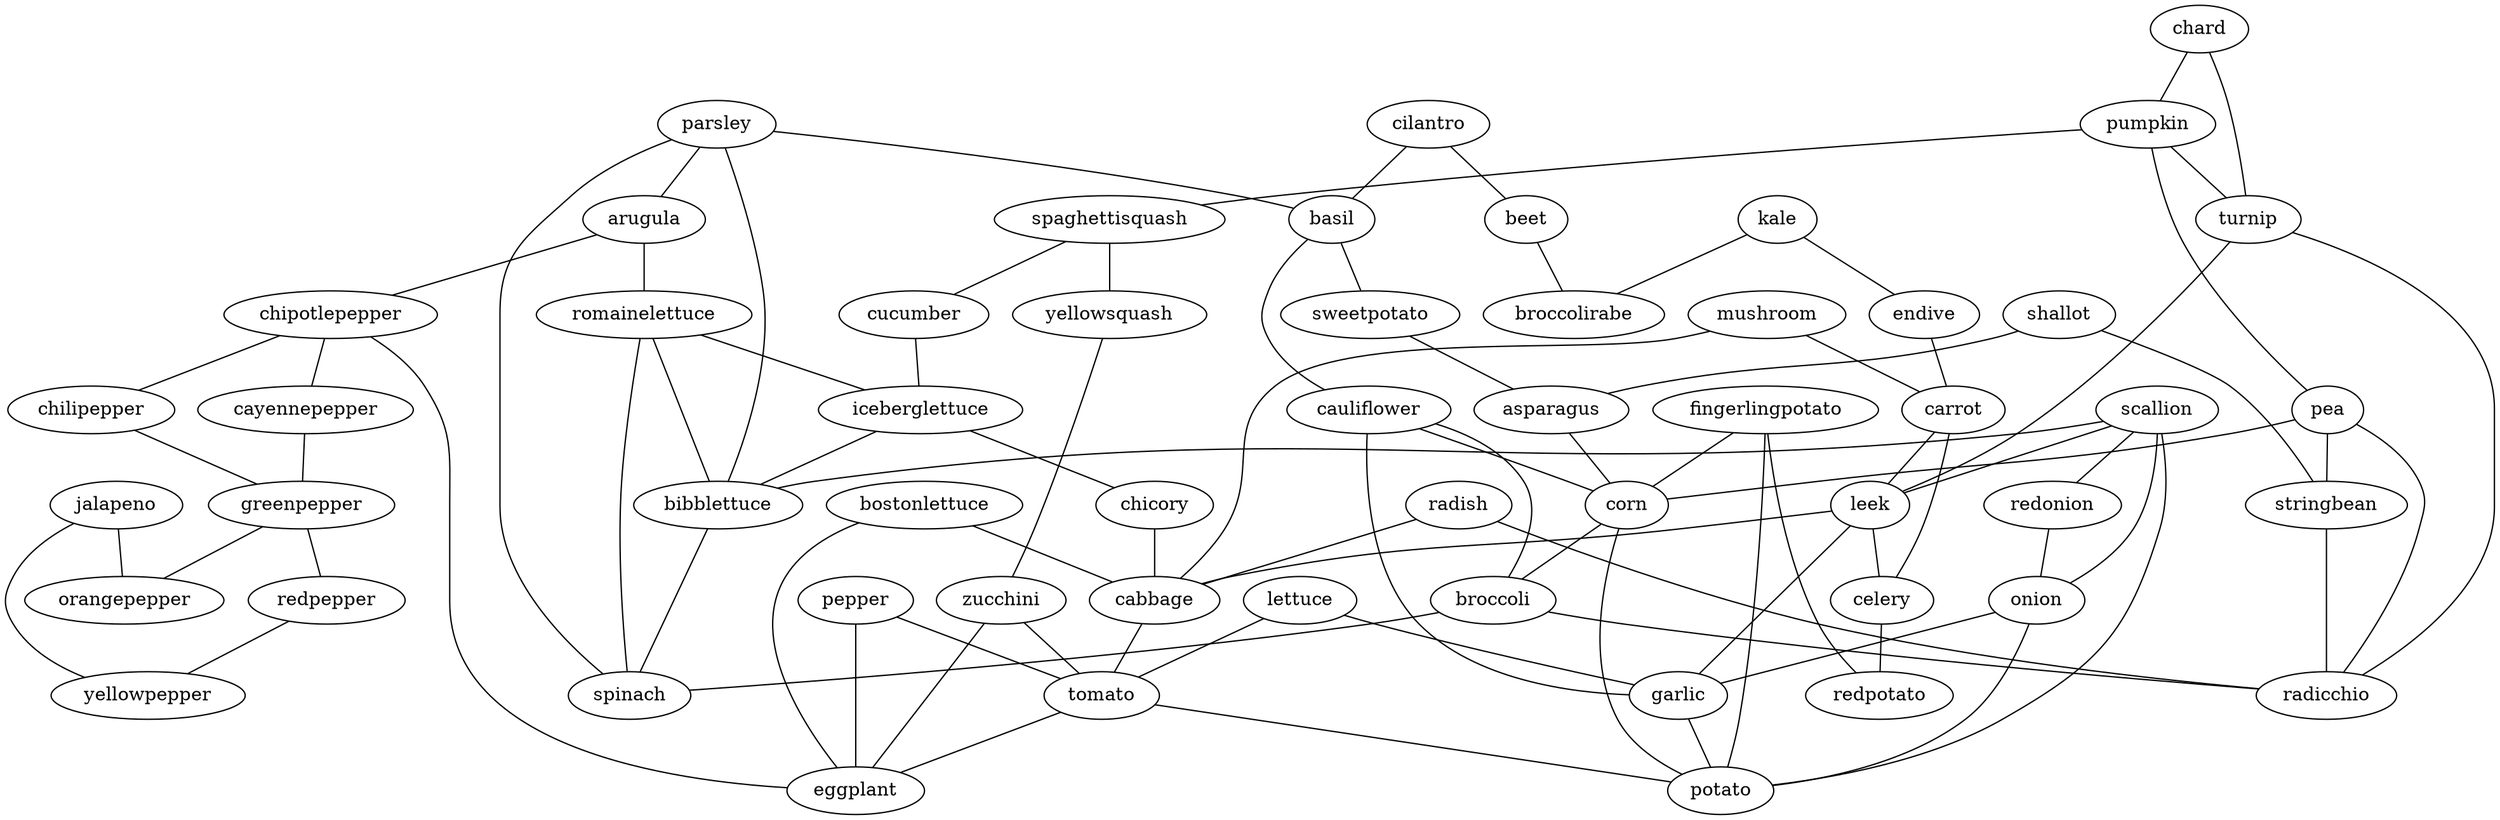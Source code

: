 strict graph G {
kale;
radish;
parsley;
arugula;
lettuce;
chipotlepepper;
scallion;
redonion;
cilantro;
chard;
beet;
basil;
pumpkin;
endive;
mushroom;
shallot;
spaghettisquash;
sweetpotato;
romainelettuce;
cayennepepper;
chilipepper;
onion;
asparagus;
pea;
broccolirabe;
greenpepper;
redpepper;
bostonlettuce;
cucumber;
carrot;
turnip;
yellowsquash;
jalapeno;
orangepepper;
iceberglettuce;
chicory;
fingerlingpotato;
leek;
zucchini;
yellowpepper;
pepper;
stringbean;
cauliflower;
celery;
corn;
bibblettuce;
redpotato;
garlic;
cabbage;
broccoli;
tomato;
potato;
spinach;
eggplant;
radicchio;
kale -- broccolirabe  [weight=1];
kale -- endive  [weight=1];
radish -- radicchio  [weight=1];
radish -- cabbage  [weight=1];
parsley -- spinach  [weight=1];
parsley -- bibblettuce  [weight=1];
parsley -- arugula  [weight=1];
parsley -- basil  [weight=1];
arugula -- romainelettuce  [weight=1];
arugula -- chipotlepepper  [weight=1];
lettuce -- tomato  [weight=1];
lettuce -- garlic  [weight=1];
chipotlepepper -- chilipepper  [weight=1];
chipotlepepper -- cayennepepper  [weight=1];
chipotlepepper -- eggplant  [weight=1];
scallion -- onion  [weight=1];
scallion -- potato  [weight=1];
scallion -- bibblettuce  [weight=1];
scallion -- redonion  [weight=1];
scallion -- leek  [weight=1];
redonion -- onion  [weight=1];
cilantro -- basil  [weight=1];
cilantro -- beet  [weight=1];
chard -- turnip  [weight=1];
chard -- pumpkin  [weight=1];
beet -- broccolirabe  [weight=1];
basil -- cauliflower  [weight=1];
basil -- sweetpotato  [weight=1];
pumpkin -- spaghettisquash  [weight=1];
pumpkin -- pea  [weight=1];
pumpkin -- turnip  [weight=1];
endive -- carrot  [weight=1];
mushroom -- cabbage  [weight=1];
mushroom -- carrot  [weight=1];
shallot -- asparagus  [weight=1];
shallot -- stringbean  [weight=1];
spaghettisquash -- cucumber  [weight=1];
spaghettisquash -- yellowsquash  [weight=1];
sweetpotato -- asparagus  [weight=1];
romainelettuce -- spinach  [weight=1];
romainelettuce -- bibblettuce  [weight=1];
romainelettuce -- iceberglettuce  [weight=1];
cayennepepper -- greenpepper  [weight=1];
chilipepper -- greenpepper  [weight=1];
onion -- garlic  [weight=1];
onion -- potato  [weight=1];
asparagus -- corn  [weight=1];
pea -- stringbean  [weight=1];
pea -- corn  [weight=1];
pea -- radicchio  [weight=1];
greenpepper -- redpepper  [weight=1];
greenpepper -- orangepepper  [weight=1];
redpepper -- yellowpepper  [weight=1];
bostonlettuce -- cabbage  [weight=1];
bostonlettuce -- eggplant  [weight=1];
cucumber -- iceberglettuce  [weight=1];
carrot -- celery  [weight=1];
carrot -- leek  [weight=1];
turnip -- radicchio  [weight=1];
turnip -- leek  [weight=1];
yellowsquash -- zucchini  [weight=1];
jalapeno -- yellowpepper  [weight=1];
jalapeno -- orangepepper  [weight=1];
iceberglettuce -- chicory  [weight=1];
iceberglettuce -- bibblettuce  [weight=1];
chicory -- cabbage  [weight=1];
fingerlingpotato -- corn  [weight=1];
fingerlingpotato -- redpotato  [weight=1];
fingerlingpotato -- potato  [weight=1];
leek -- celery  [weight=1];
leek -- garlic  [weight=1];
leek -- cabbage  [weight=1];
zucchini -- tomato  [weight=1];
zucchini -- eggplant  [weight=1];
pepper -- tomato  [weight=1];
pepper -- eggplant  [weight=1];
stringbean -- radicchio  [weight=1];
cauliflower -- corn  [weight=1];
cauliflower -- garlic  [weight=1];
cauliflower -- broccoli  [weight=1];
celery -- redpotato  [weight=1];
corn -- potato  [weight=1];
corn -- broccoli  [weight=1];
bibblettuce -- spinach  [weight=1];
garlic -- potato  [weight=1];
cabbage -- tomato  [weight=1];
broccoli -- spinach  [weight=1];
broccoli -- radicchio  [weight=1];
tomato -- potato  [weight=1];
tomato -- eggplant  [weight=1];
}
